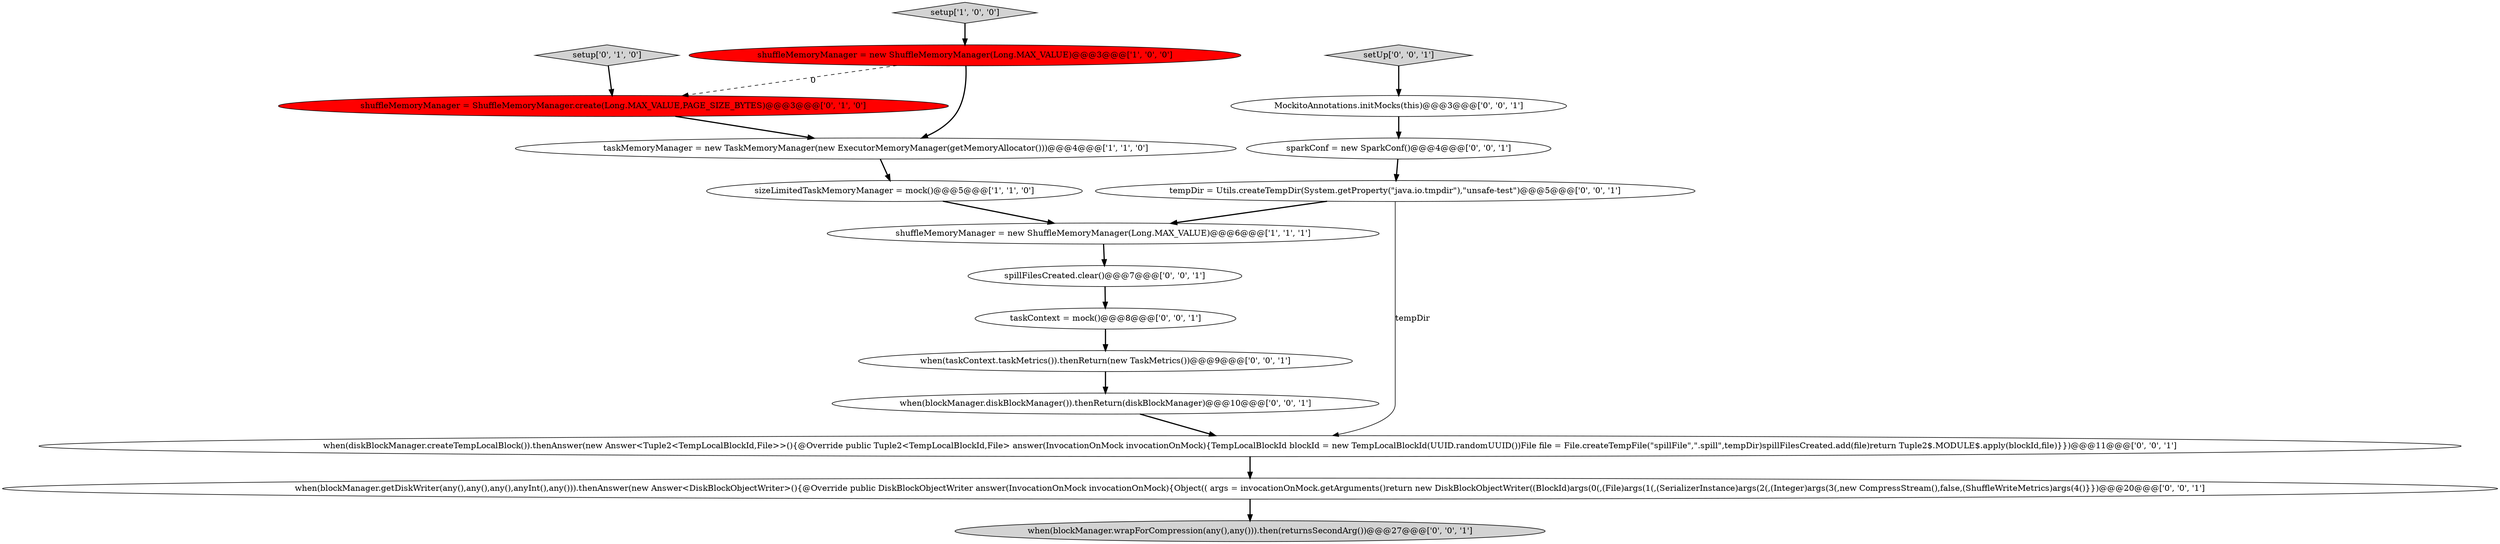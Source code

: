 digraph {
10 [style = filled, label = "when(blockManager.diskBlockManager()).thenReturn(diskBlockManager)@@@10@@@['0', '0', '1']", fillcolor = white, shape = ellipse image = "AAA0AAABBB3BBB"];
15 [style = filled, label = "when(blockManager.getDiskWriter(any(),any(),any(),anyInt(),any())).thenAnswer(new Answer<DiskBlockObjectWriter>(){@Override public DiskBlockObjectWriter answer(InvocationOnMock invocationOnMock){Object(( args = invocationOnMock.getArguments()return new DiskBlockObjectWriter((BlockId)args(0(,(File)args(1(,(SerializerInstance)args(2(,(Integer)args(3(,new CompressStream(),false,(ShuffleWriteMetrics)args(4()}})@@@20@@@['0', '0', '1']", fillcolor = white, shape = ellipse image = "AAA0AAABBB3BBB"];
16 [style = filled, label = "when(taskContext.taskMetrics()).thenReturn(new TaskMetrics())@@@9@@@['0', '0', '1']", fillcolor = white, shape = ellipse image = "AAA0AAABBB3BBB"];
4 [style = filled, label = "shuffleMemoryManager = new ShuffleMemoryManager(Long.MAX_VALUE)@@@3@@@['1', '0', '0']", fillcolor = red, shape = ellipse image = "AAA1AAABBB1BBB"];
1 [style = filled, label = "sizeLimitedTaskMemoryManager = mock()@@@5@@@['1', '1', '0']", fillcolor = white, shape = ellipse image = "AAA0AAABBB1BBB"];
7 [style = filled, label = "taskContext = mock()@@@8@@@['0', '0', '1']", fillcolor = white, shape = ellipse image = "AAA0AAABBB3BBB"];
9 [style = filled, label = "MockitoAnnotations.initMocks(this)@@@3@@@['0', '0', '1']", fillcolor = white, shape = ellipse image = "AAA0AAABBB3BBB"];
3 [style = filled, label = "taskMemoryManager = new TaskMemoryManager(new ExecutorMemoryManager(getMemoryAllocator()))@@@4@@@['1', '1', '0']", fillcolor = white, shape = ellipse image = "AAA0AAABBB1BBB"];
0 [style = filled, label = "setup['1', '0', '0']", fillcolor = lightgray, shape = diamond image = "AAA0AAABBB1BBB"];
8 [style = filled, label = "setUp['0', '0', '1']", fillcolor = lightgray, shape = diamond image = "AAA0AAABBB3BBB"];
12 [style = filled, label = "when(diskBlockManager.createTempLocalBlock()).thenAnswer(new Answer<Tuple2<TempLocalBlockId,File>>(){@Override public Tuple2<TempLocalBlockId,File> answer(InvocationOnMock invocationOnMock){TempLocalBlockId blockId = new TempLocalBlockId(UUID.randomUUID())File file = File.createTempFile(\"spillFile\",\".spill\",tempDir)spillFilesCreated.add(file)return Tuple2$.MODULE$.apply(blockId,file)}})@@@11@@@['0', '0', '1']", fillcolor = white, shape = ellipse image = "AAA0AAABBB3BBB"];
6 [style = filled, label = "shuffleMemoryManager = ShuffleMemoryManager.create(Long.MAX_VALUE,PAGE_SIZE_BYTES)@@@3@@@['0', '1', '0']", fillcolor = red, shape = ellipse image = "AAA1AAABBB2BBB"];
13 [style = filled, label = "sparkConf = new SparkConf()@@@4@@@['0', '0', '1']", fillcolor = white, shape = ellipse image = "AAA0AAABBB3BBB"];
14 [style = filled, label = "spillFilesCreated.clear()@@@7@@@['0', '0', '1']", fillcolor = white, shape = ellipse image = "AAA0AAABBB3BBB"];
2 [style = filled, label = "shuffleMemoryManager = new ShuffleMemoryManager(Long.MAX_VALUE)@@@6@@@['1', '1', '1']", fillcolor = white, shape = ellipse image = "AAA0AAABBB1BBB"];
5 [style = filled, label = "setup['0', '1', '0']", fillcolor = lightgray, shape = diamond image = "AAA0AAABBB2BBB"];
17 [style = filled, label = "tempDir = Utils.createTempDir(System.getProperty(\"java.io.tmpdir\"),\"unsafe-test\")@@@5@@@['0', '0', '1']", fillcolor = white, shape = ellipse image = "AAA0AAABBB3BBB"];
11 [style = filled, label = "when(blockManager.wrapForCompression(any(),any())).then(returnsSecondArg())@@@27@@@['0', '0', '1']", fillcolor = lightgray, shape = ellipse image = "AAA0AAABBB3BBB"];
8->9 [style = bold, label=""];
6->3 [style = bold, label=""];
4->3 [style = bold, label=""];
13->17 [style = bold, label=""];
1->2 [style = bold, label=""];
5->6 [style = bold, label=""];
17->2 [style = bold, label=""];
3->1 [style = bold, label=""];
15->11 [style = bold, label=""];
4->6 [style = dashed, label="0"];
0->4 [style = bold, label=""];
16->10 [style = bold, label=""];
10->12 [style = bold, label=""];
2->14 [style = bold, label=""];
7->16 [style = bold, label=""];
17->12 [style = solid, label="tempDir"];
14->7 [style = bold, label=""];
9->13 [style = bold, label=""];
12->15 [style = bold, label=""];
}
